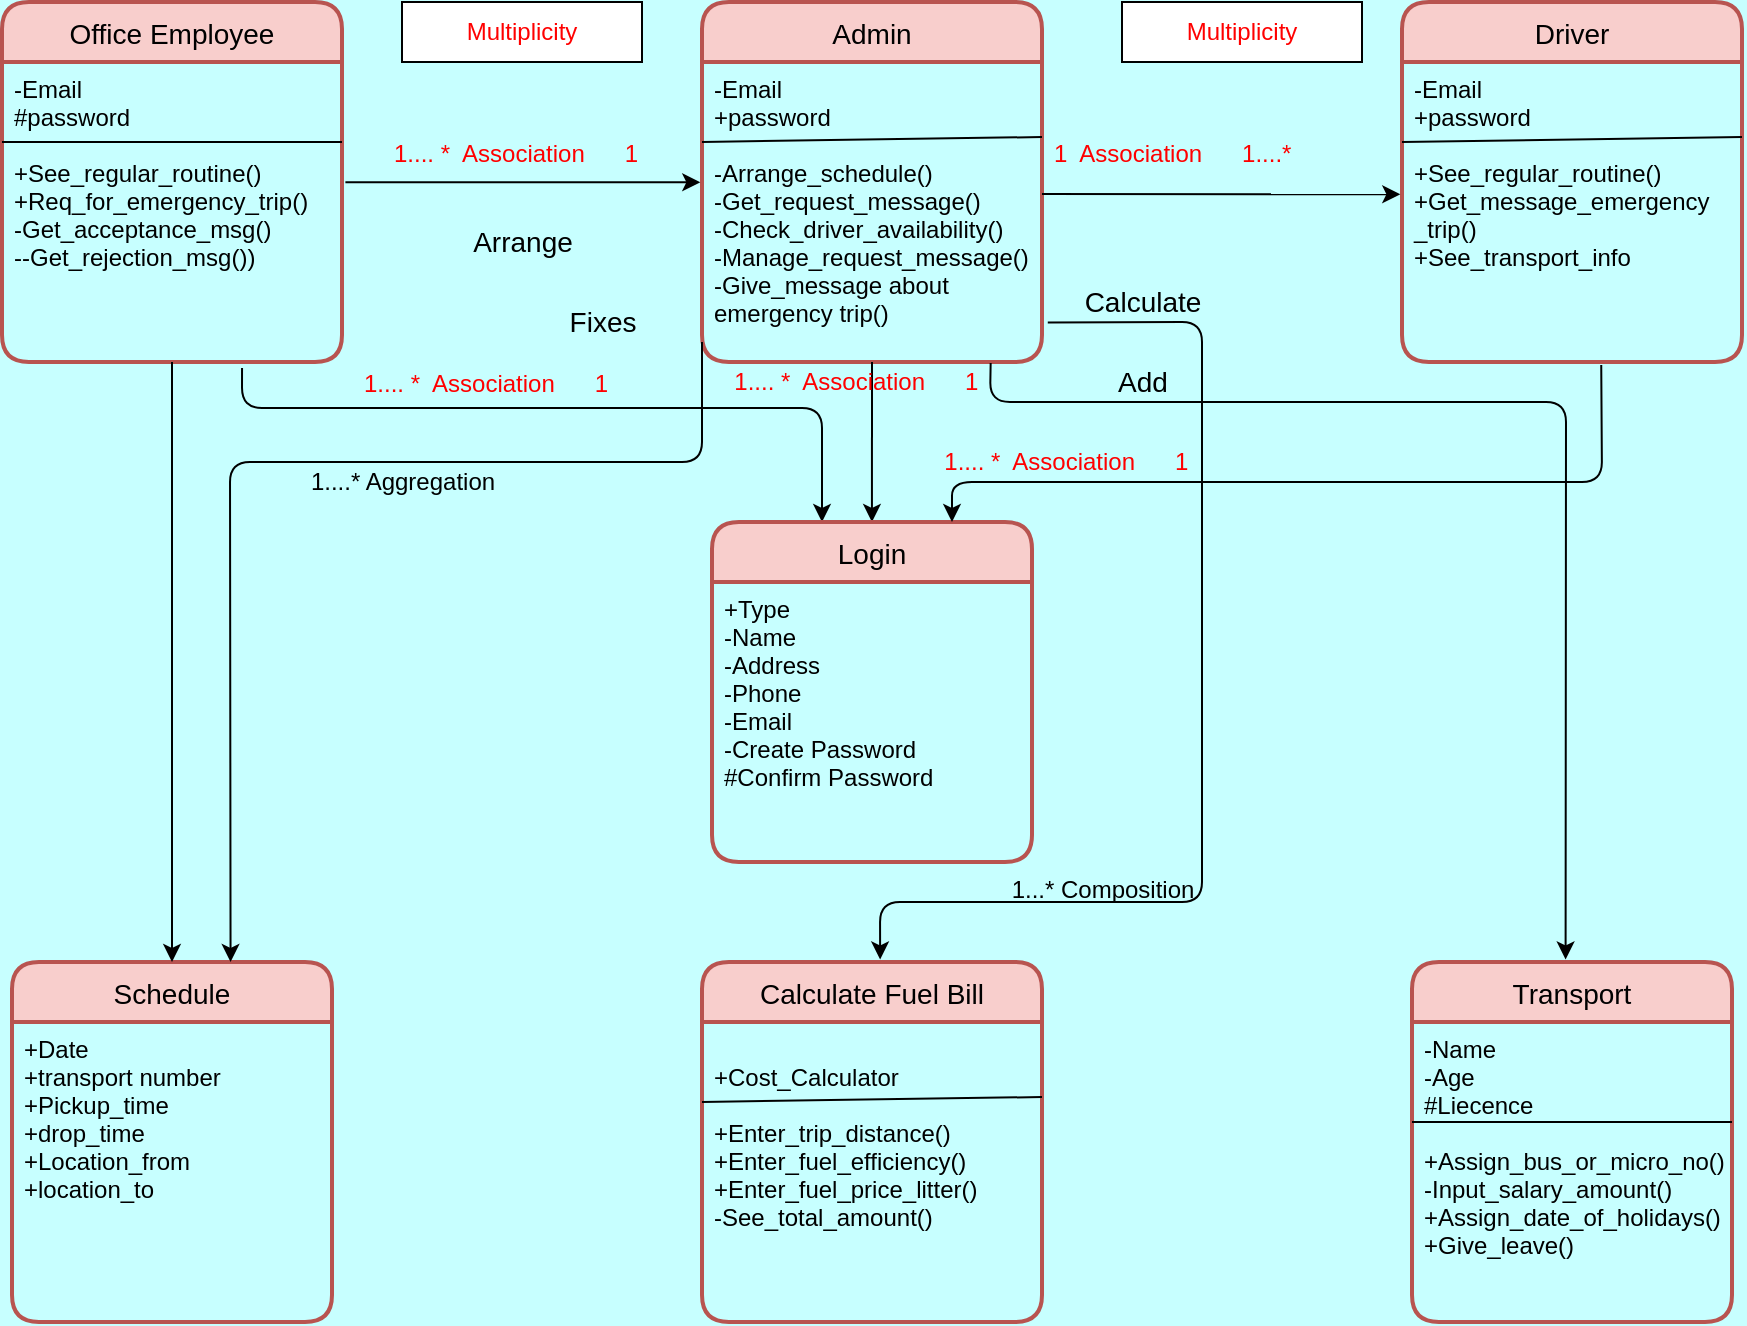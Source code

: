 <mxfile version="15.3.8" type="github">
  <diagram id="DJSuSVDZlaicqns8vHKC" name="Page-1">
    <mxGraphModel dx="1406" dy="1575" grid="1" gridSize="10" guides="1" tooltips="1" connect="1" arrows="1" fold="1" page="1" pageScale="1" pageWidth="1169" pageHeight="827" background="#C7FFFF" math="0" shadow="0">
      <root>
        <mxCell id="0" />
        <mxCell id="1" parent="0" />
        <mxCell id="y1OyXAscInGBB207TFrI-1" value="Office Employee" style="swimlane;childLayout=stackLayout;horizontal=1;startSize=30;horizontalStack=0;rounded=1;fontSize=14;fontStyle=0;strokeWidth=2;resizeParent=0;resizeLast=1;shadow=0;dashed=0;align=center;gradientDirection=radial;fillColor=#f8cecc;strokeColor=#b85450;" parent="1" vertex="1">
          <mxGeometry x="40" y="-720" width="170" height="180" as="geometry" />
        </mxCell>
        <mxCell id="y1OyXAscInGBB207TFrI-7" value="" style="endArrow=none;html=1;rounded=0;fontColor=#FF0000;" parent="y1OyXAscInGBB207TFrI-1" edge="1">
          <mxGeometry relative="1" as="geometry">
            <mxPoint y="70" as="sourcePoint" />
            <mxPoint x="170" y="70" as="targetPoint" />
          </mxGeometry>
        </mxCell>
        <mxCell id="y1OyXAscInGBB207TFrI-2" value="-Email&#xa;#password&#xa;&#xa;+See_regular_routine()&#xa;+Req_for_emergency_trip()&#xa;-Get_acceptance_msg()&#xa;--Get_rejection_msg())" style="align=left;strokeColor=none;fillColor=none;spacingLeft=4;fontSize=12;verticalAlign=top;resizable=0;rotatable=0;part=1;" parent="y1OyXAscInGBB207TFrI-1" vertex="1">
          <mxGeometry y="30" width="170" height="150" as="geometry" />
        </mxCell>
        <mxCell id="y1OyXAscInGBB207TFrI-5" value="Admin" style="swimlane;childLayout=stackLayout;horizontal=1;startSize=30;horizontalStack=0;rounded=1;fontSize=14;fontStyle=0;strokeWidth=2;resizeParent=0;resizeLast=1;shadow=0;dashed=0;align=center;gradientDirection=radial;fillColor=#f8cecc;strokeColor=#b85450;" parent="1" vertex="1">
          <mxGeometry x="390" y="-720" width="170" height="180" as="geometry" />
        </mxCell>
        <mxCell id="y1OyXAscInGBB207TFrI-8" value="" style="endArrow=none;html=1;rounded=0;fontColor=#FF0000;entryX=1;entryY=0.25;entryDx=0;entryDy=0;" parent="y1OyXAscInGBB207TFrI-5" target="y1OyXAscInGBB207TFrI-6" edge="1">
          <mxGeometry relative="1" as="geometry">
            <mxPoint y="70" as="sourcePoint" />
            <mxPoint x="160" y="70" as="targetPoint" />
          </mxGeometry>
        </mxCell>
        <mxCell id="y1OyXAscInGBB207TFrI-6" value="-Email&#xa;+password&#xa;&#xa;-Arrange_schedule()&#xa;-Get_request_message()&#xa;-Check_driver_availability()&#xa;-Manage_request_message()&#xa;-Give_message about &#xa;emergency trip()&#xa;" style="align=left;strokeColor=none;fillColor=none;spacingLeft=4;fontSize=12;verticalAlign=top;resizable=0;rotatable=0;part=1;" parent="y1OyXAscInGBB207TFrI-5" vertex="1">
          <mxGeometry y="30" width="170" height="150" as="geometry" />
        </mxCell>
        <mxCell id="y1OyXAscInGBB207TFrI-13" value="Multiplicity" style="rounded=0;whiteSpace=wrap;html=1;fontColor=#FF0000;gradientDirection=radial;" parent="1" vertex="1">
          <mxGeometry x="240" y="-720" width="120" height="30" as="geometry" />
        </mxCell>
        <mxCell id="y1OyXAscInGBB207TFrI-14" value="Multiplicity" style="rounded=0;whiteSpace=wrap;html=1;fontColor=#FF0000;gradientDirection=radial;" parent="1" vertex="1">
          <mxGeometry x="600" y="-720" width="120" height="30" as="geometry" />
        </mxCell>
        <mxCell id="y1OyXAscInGBB207TFrI-18" value="Driver" style="swimlane;childLayout=stackLayout;horizontal=1;startSize=30;horizontalStack=0;rounded=1;fontSize=14;fontStyle=0;strokeWidth=2;resizeParent=0;resizeLast=1;shadow=0;dashed=0;align=center;gradientDirection=radial;fillColor=#f8cecc;strokeColor=#b85450;" parent="1" vertex="1">
          <mxGeometry x="740" y="-720" width="170" height="180" as="geometry" />
        </mxCell>
        <mxCell id="y1OyXAscInGBB207TFrI-19" value="" style="endArrow=none;html=1;rounded=0;fontColor=#FF0000;entryX=1;entryY=0.25;entryDx=0;entryDy=0;" parent="y1OyXAscInGBB207TFrI-18" target="y1OyXAscInGBB207TFrI-20" edge="1">
          <mxGeometry relative="1" as="geometry">
            <mxPoint y="70" as="sourcePoint" />
            <mxPoint x="160" y="70" as="targetPoint" />
          </mxGeometry>
        </mxCell>
        <mxCell id="y1OyXAscInGBB207TFrI-20" value="-Email&#xa;+password&#xa;&#xa;+See_regular_routine()&#xa;+Get_message_emergency&#xa;_trip()&#xa;+See_transport_info" style="align=left;strokeColor=none;fillColor=none;spacingLeft=4;fontSize=12;verticalAlign=top;resizable=0;rotatable=0;part=1;" parent="y1OyXAscInGBB207TFrI-18" vertex="1">
          <mxGeometry y="30" width="170" height="150" as="geometry" />
        </mxCell>
        <mxCell id="y1OyXAscInGBB207TFrI-21" value="" style="endArrow=classic;html=1;fontColor=#FF0000;exitX=1.01;exitY=0.461;exitDx=0;exitDy=0;exitPerimeter=0;entryX=-0.005;entryY=0.461;entryDx=0;entryDy=0;entryPerimeter=0;" parent="1" edge="1">
          <mxGeometry width="50" height="50" relative="1" as="geometry">
            <mxPoint x="211.7" y="-629.85" as="sourcePoint" />
            <mxPoint x="389.15" y="-629.85" as="targetPoint" />
          </mxGeometry>
        </mxCell>
        <mxCell id="y1OyXAscInGBB207TFrI-22" value="1.... *  Association      1     " style="text;strokeColor=none;fillColor=none;align=left;verticalAlign=middle;spacingLeft=4;spacingRight=4;overflow=hidden;points=[[0,0.5],[1,0.5]];portConstraint=eastwest;rotatable=0;fontColor=#FF0000;" parent="1" vertex="1">
          <mxGeometry x="230" y="-660" width="150" height="30" as="geometry" />
        </mxCell>
        <mxCell id="y1OyXAscInGBB207TFrI-23" value="1  Association      1....*    " style="text;strokeColor=none;fillColor=none;align=left;verticalAlign=middle;spacingLeft=4;spacingRight=4;overflow=hidden;points=[[0,0.5],[1,0.5]];portConstraint=eastwest;rotatable=0;fontColor=#FF0000;" parent="1" vertex="1">
          <mxGeometry x="560" y="-660" width="150" height="30" as="geometry" />
        </mxCell>
        <mxCell id="y1OyXAscInGBB207TFrI-25" value="" style="endArrow=classic;html=1;fontColor=#FF0000;entryX=-0.005;entryY=0.441;entryDx=0;entryDy=0;entryPerimeter=0;" parent="1" target="y1OyXAscInGBB207TFrI-20" edge="1">
          <mxGeometry width="50" height="50" relative="1" as="geometry">
            <mxPoint x="560" y="-624" as="sourcePoint" />
            <mxPoint x="710" y="-650" as="targetPoint" />
          </mxGeometry>
        </mxCell>
        <mxCell id="y1OyXAscInGBB207TFrI-27" value="" style="endArrow=classic;html=1;fontColor=#FF0000;exitX=0.706;exitY=1;exitDx=0;exitDy=0;exitPerimeter=0;" parent="1" edge="1">
          <mxGeometry width="50" height="50" relative="1" as="geometry">
            <mxPoint x="160.02" y="-537" as="sourcePoint" />
            <mxPoint x="450" y="-460" as="targetPoint" />
            <Array as="points">
              <mxPoint x="160" y="-517" />
              <mxPoint x="450" y="-517" />
            </Array>
          </mxGeometry>
        </mxCell>
        <mxCell id="FF0qFtJ5_6zWRc0rYDPk-14" value="" style="endArrow=classic;html=1;exitX=0.5;exitY=1;exitDx=0;exitDy=0;entryX=0.441;entryY=0;entryDx=0;entryDy=0;entryPerimeter=0;" parent="1" source="y1OyXAscInGBB207TFrI-6" edge="1">
          <mxGeometry width="50" height="50" relative="1" as="geometry">
            <mxPoint x="430" y="-420" as="sourcePoint" />
            <mxPoint x="474.97" y="-460" as="targetPoint" />
          </mxGeometry>
        </mxCell>
        <mxCell id="FF0qFtJ5_6zWRc0rYDPk-27" value="" style="endArrow=classic;html=1;exitX=0.849;exitY=1.003;exitDx=0;exitDy=0;exitPerimeter=0;entryX=0.48;entryY=-0.007;entryDx=0;entryDy=0;entryPerimeter=0;" parent="1" source="y1OyXAscInGBB207TFrI-6" target="ONsWMpXN_HEURVspnK5K-13" edge="1">
          <mxGeometry width="50" height="50" relative="1" as="geometry">
            <mxPoint x="700" y="-230" as="sourcePoint" />
            <mxPoint x="733.72" y="-271.8" as="targetPoint" />
            <Array as="points">
              <mxPoint x="534" y="-520" />
              <mxPoint x="822" y="-520" />
            </Array>
          </mxGeometry>
        </mxCell>
        <mxCell id="FF0qFtJ5_6zWRc0rYDPk-31" value="&lt;font style=&quot;font-size: 14px&quot;&gt;Arrange&lt;/font&gt;" style="text;html=1;align=center;verticalAlign=middle;resizable=0;points=[];autosize=1;strokeColor=none;fillColor=none;" parent="1" vertex="1">
          <mxGeometry x="265" y="-610" width="70" height="20" as="geometry" />
        </mxCell>
        <mxCell id="FF0qFtJ5_6zWRc0rYDPk-32" value="&lt;font style=&quot;font-size: 14px&quot;&gt;Calculate&lt;/font&gt;" style="text;html=1;align=center;verticalAlign=middle;resizable=0;points=[];autosize=1;strokeColor=none;fillColor=none;" parent="1" vertex="1">
          <mxGeometry x="575" y="-580" width="70" height="20" as="geometry" />
        </mxCell>
        <mxCell id="FF0qFtJ5_6zWRc0rYDPk-33" value="&lt;font style=&quot;font-size: 14px&quot;&gt;Fixes&lt;/font&gt;" style="text;html=1;align=center;verticalAlign=middle;resizable=0;points=[];autosize=1;strokeColor=none;fillColor=none;" parent="1" vertex="1">
          <mxGeometry x="315" y="-570" width="50" height="20" as="geometry" />
        </mxCell>
        <mxCell id="FF0qFtJ5_6zWRc0rYDPk-34" value="&lt;font style=&quot;font-size: 14px&quot;&gt;Add&lt;/font&gt;" style="text;html=1;align=center;verticalAlign=middle;resizable=0;points=[];autosize=1;strokeColor=none;fillColor=none;" parent="1" vertex="1">
          <mxGeometry x="590" y="-540" width="40" height="20" as="geometry" />
        </mxCell>
        <mxCell id="FF0qFtJ5_6zWRc0rYDPk-38" value="&lt;span style=&quot;color: rgba(0 , 0 , 0 , 0) ; font-family: monospace ; font-size: 0px&quot;&gt;%3CmxGraphModel%3E%3Croot%3E%3CmxCell%20id%3D%220%22%2F%3E%3CmxCell%20id%3D%221%22%20parent%3D%220%22%2F%3E%3CmxCell%20id%3D%222%22%20value%3D%221....%20*%C2%A0%20Association%C2%A0%20%C2%A0%20%C2%A0%201%C2%A0%20%C2%A0%20%C2%A0%22%20style%3D%22text%3BstrokeColor%3Dnone%3BfillColor%3Dnone%3Balign%3Dleft%3BverticalAlign%3Dmiddle%3BspacingLeft%3D4%3BspacingRight%3D4%3Boverflow%3Dhidden%3Bpoints%3D%5B%5B0%2C0.5%5D%2C%5B1%2C0.5%5D%5D%3BportConstraint%3Deastwest%3Brotatable%3D0%3BfontColor%3D%23FF0000%3B%22%20vertex%3D%221%22%20parent%3D%221%22%3E%3CmxGeometry%20x%3D%22230%22%20y%3D%22-660%22%20width%3D%22150%22%20height%3D%2230%22%20as%3D%22geometry%22%2F%3E%3C%2FmxCell%3E%3C%2Froot%3E%3C%2FmxGraphModel%3E&lt;/span&gt;" style="text;html=1;align=center;verticalAlign=middle;resizable=0;points=[];autosize=1;strokeColor=none;fillColor=none;" parent="1" vertex="1">
          <mxGeometry x="260" y="-540" width="20" height="20" as="geometry" />
        </mxCell>
        <mxCell id="FF0qFtJ5_6zWRc0rYDPk-39" value="1.... *  Association      1     " style="text;strokeColor=none;fillColor=none;align=left;verticalAlign=middle;spacingLeft=4;spacingRight=4;overflow=hidden;points=[[0,0.5],[1,0.5]];portConstraint=eastwest;rotatable=0;fontColor=#FF0000;" parent="1" vertex="1">
          <mxGeometry x="215" y="-545" width="150" height="30" as="geometry" />
        </mxCell>
        <mxCell id="FF0qFtJ5_6zWRc0rYDPk-40" value="&lt;span style=&quot;color: rgba(0 , 0 , 0 , 0) ; font-family: monospace ; font-size: 0px&quot;&gt;%3CmxGraphModel%3E%3Croot%3E%3CmxCell%20id%3D%220%22%2F%3E%3CmxCell%20id%3D%221%22%20parent%3D%220%22%2F%3E%3CmxCell%20id%3D%222%22%20value%3D%221....%20*%C2%A0%20Association%C2%A0%20%C2%A0%20%C2%A0%201%C2%A0%20%C2%A0%20%C2%A0%22%20style%3D%22text%3BstrokeColor%3Dnone%3BfillColor%3Dnone%3Balign%3Dleft%3BverticalAlign%3Dmiddle%3BspacingLeft%3D4%3BspacingRight%3D4%3Boverflow%3Dhidden%3Bpoints%3D%5B%5B0%2C0.5%5D%2C%5B1%2C0.5%5D%5D%3BportConstraint%3Deastwest%3Brotatable%3D0%3BfontColor%3D%23FF0000%3B%22%20vertex%3D%221%22%20parent%3D%221%22%3E%3CmxGeometry%20x%3D%22230%22%20y%3D%22-660%22%20width%3D%22150%22%20height%3D%2230%22%20as%3D%22geometry%22%2F%3E%3C%2FmxCell%3E%3C%2Froot%3E%3C%2FmxGraphModel%3E&lt;/span&gt;" style="text;html=1;align=center;verticalAlign=middle;resizable=0;points=[];autosize=1;strokeColor=none;fillColor=none;" parent="1" vertex="1">
          <mxGeometry x="600" y="-500" width="20" height="20" as="geometry" />
        </mxCell>
        <mxCell id="FF0qFtJ5_6zWRc0rYDPk-41" value="&lt;span style=&quot;color: rgb(255 , 0 , 0) ; text-align: left&quot;&gt;1.... *&amp;nbsp; Association&amp;nbsp; &amp;nbsp; &amp;nbsp; 1&amp;nbsp; &amp;nbsp; &amp;nbsp;&lt;/span&gt;" style="text;html=1;align=center;verticalAlign=middle;resizable=0;points=[];autosize=1;strokeColor=none;fillColor=none;" parent="1" vertex="1">
          <mxGeometry x="505" y="-500" width="150" height="20" as="geometry" />
        </mxCell>
        <mxCell id="FF0qFtJ5_6zWRc0rYDPk-42" value="&lt;span style=&quot;color: rgb(255 , 0 , 0) ; text-align: left&quot;&gt;1.... *&amp;nbsp; Association&amp;nbsp; &amp;nbsp; &amp;nbsp; 1&amp;nbsp; &amp;nbsp; &amp;nbsp;&lt;/span&gt;" style="text;html=1;align=center;verticalAlign=middle;resizable=0;points=[];autosize=1;strokeColor=none;fillColor=none;" parent="1" vertex="1">
          <mxGeometry x="400" y="-540" width="150" height="20" as="geometry" />
        </mxCell>
        <mxCell id="ONsWMpXN_HEURVspnK5K-1" value="Login" style="swimlane;childLayout=stackLayout;horizontal=1;startSize=30;horizontalStack=0;rounded=1;fontSize=14;fontStyle=0;strokeWidth=2;resizeParent=0;resizeLast=1;shadow=0;dashed=0;align=center;fillColor=#f8cecc;strokeColor=#b85450;" parent="1" vertex="1">
          <mxGeometry x="395" y="-460" width="160" height="170" as="geometry" />
        </mxCell>
        <mxCell id="ONsWMpXN_HEURVspnK5K-2" value="+Type&#xa;-Name&#xa;-Address&#xa;-Phone&#xa;-Email&#xa;-Create Password&#xa;#Confirm Password" style="align=left;strokeColor=none;fillColor=none;spacingLeft=4;fontSize=12;verticalAlign=top;resizable=0;rotatable=0;part=1;" parent="ONsWMpXN_HEURVspnK5K-1" vertex="1">
          <mxGeometry y="30" width="160" height="140" as="geometry" />
        </mxCell>
        <mxCell id="ONsWMpXN_HEURVspnK5K-3" value="" style="endArrow=classic;html=1;exitX=0.586;exitY=1.01;exitDx=0;exitDy=0;entryX=0.75;entryY=0;entryDx=0;entryDy=0;exitPerimeter=0;" parent="1" source="y1OyXAscInGBB207TFrI-20" target="ONsWMpXN_HEURVspnK5K-1" edge="1">
          <mxGeometry width="50" height="50" relative="1" as="geometry">
            <mxPoint x="520" y="-450" as="sourcePoint" />
            <mxPoint x="570" y="-500" as="targetPoint" />
            <Array as="points">
              <mxPoint x="840" y="-480" />
              <mxPoint x="515" y="-480" />
            </Array>
          </mxGeometry>
        </mxCell>
        <mxCell id="ONsWMpXN_HEURVspnK5K-7" value="Calculate Fuel Bill" style="swimlane;childLayout=stackLayout;horizontal=1;startSize=30;horizontalStack=0;rounded=1;fontSize=14;fontStyle=0;strokeWidth=2;resizeParent=0;resizeLast=1;shadow=0;dashed=0;align=center;gradientDirection=radial;fillColor=#f8cecc;strokeColor=#b85450;" parent="1" vertex="1">
          <mxGeometry x="390" y="-240" width="170" height="180" as="geometry" />
        </mxCell>
        <mxCell id="ONsWMpXN_HEURVspnK5K-8" value="" style="endArrow=none;html=1;rounded=0;fontColor=#FF0000;entryX=1;entryY=0.25;entryDx=0;entryDy=0;" parent="ONsWMpXN_HEURVspnK5K-7" target="ONsWMpXN_HEURVspnK5K-9" edge="1">
          <mxGeometry relative="1" as="geometry">
            <mxPoint y="70" as="sourcePoint" />
            <mxPoint x="160" y="70" as="targetPoint" />
          </mxGeometry>
        </mxCell>
        <mxCell id="ONsWMpXN_HEURVspnK5K-9" value="&#xa;+Cost_Calculator&#xa;&#xa;+Enter_trip_distance()&#xa;+Enter_fuel_efficiency()&#xa;+Enter_fuel_price_litter()&#xa;-See_total_amount()" style="align=left;strokeColor=none;fillColor=none;spacingLeft=4;fontSize=12;verticalAlign=top;resizable=0;rotatable=0;part=1;" parent="ONsWMpXN_HEURVspnK5K-7" vertex="1">
          <mxGeometry y="30" width="170" height="150" as="geometry" />
        </mxCell>
        <mxCell id="ONsWMpXN_HEURVspnK5K-10" value="Schedule" style="swimlane;childLayout=stackLayout;horizontal=1;startSize=30;horizontalStack=0;rounded=1;fontSize=14;fontStyle=0;strokeWidth=2;resizeParent=0;resizeLast=1;shadow=0;dashed=0;align=center;fillColor=#f8cecc;strokeColor=#b85450;" parent="1" vertex="1">
          <mxGeometry x="45" y="-240" width="160" height="180" as="geometry" />
        </mxCell>
        <mxCell id="ONsWMpXN_HEURVspnK5K-11" value="+Date&#xa;+transport number&#xa;+Pickup_time&#xa;+drop_time&#xa;+Location_from&#xa;+location_to" style="align=left;strokeColor=none;fillColor=none;spacingLeft=4;fontSize=12;verticalAlign=top;resizable=0;rotatable=0;part=1;" parent="ONsWMpXN_HEURVspnK5K-10" vertex="1">
          <mxGeometry y="30" width="160" height="150" as="geometry" />
        </mxCell>
        <mxCell id="ONsWMpXN_HEURVspnK5K-13" value="Transport" style="swimlane;childLayout=stackLayout;horizontal=1;startSize=30;horizontalStack=0;rounded=1;fontSize=14;fontStyle=0;strokeWidth=2;resizeParent=0;resizeLast=1;shadow=0;dashed=0;align=center;fillColor=#f8cecc;strokeColor=#b85450;" parent="1" vertex="1">
          <mxGeometry x="745" y="-240" width="160" height="180" as="geometry" />
        </mxCell>
        <mxCell id="ONsWMpXN_HEURVspnK5K-15" value="" style="endArrow=none;html=1;rounded=0;" parent="ONsWMpXN_HEURVspnK5K-13" edge="1">
          <mxGeometry relative="1" as="geometry">
            <mxPoint y="80" as="sourcePoint" />
            <mxPoint x="160" y="80" as="targetPoint" />
          </mxGeometry>
        </mxCell>
        <mxCell id="ONsWMpXN_HEURVspnK5K-14" value="-Name&#xa;-Age&#xa;#Liecence&#xa;&#xa;+Assign_bus_or_micro_no()&#xa;-Input_salary_amount()&#xa;+Assign_date_of_holidays()&#xa;+Give_leave()" style="align=left;strokeColor=none;fillColor=none;spacingLeft=4;fontSize=12;verticalAlign=top;resizable=0;rotatable=0;part=1;" parent="ONsWMpXN_HEURVspnK5K-13" vertex="1">
          <mxGeometry y="30" width="160" height="150" as="geometry" />
        </mxCell>
        <mxCell id="ONsWMpXN_HEURVspnK5K-16" value="" style="endArrow=classic;html=1;exitX=1.017;exitY=0.868;exitDx=0;exitDy=0;exitPerimeter=0;entryX=0.524;entryY=-0.007;entryDx=0;entryDy=0;entryPerimeter=0;" parent="1" source="y1OyXAscInGBB207TFrI-6" target="ONsWMpXN_HEURVspnK5K-7" edge="1">
          <mxGeometry width="50" height="50" relative="1" as="geometry">
            <mxPoint x="570" y="-350" as="sourcePoint" />
            <mxPoint x="620" y="-400" as="targetPoint" />
            <Array as="points">
              <mxPoint x="640" y="-560" />
              <mxPoint x="640" y="-270" />
              <mxPoint x="479" y="-270" />
            </Array>
          </mxGeometry>
        </mxCell>
        <mxCell id="ONsWMpXN_HEURVspnK5K-19" value="1...* Composition" style="text;html=1;align=center;verticalAlign=middle;resizable=0;points=[];autosize=1;strokeColor=none;fillColor=none;" parent="1" vertex="1">
          <mxGeometry x="535" y="-286" width="110" height="20" as="geometry" />
        </mxCell>
        <mxCell id="ONsWMpXN_HEURVspnK5K-20" value="" style="endArrow=classic;html=1;exitX=0;exitY=1;exitDx=0;exitDy=0;entryX=0.683;entryY=0;entryDx=0;entryDy=0;entryPerimeter=0;" parent="1" target="ONsWMpXN_HEURVspnK5K-10" edge="1">
          <mxGeometry width="50" height="50" relative="1" as="geometry">
            <mxPoint x="390" y="-550" as="sourcePoint" />
            <mxPoint x="180" y="-550" as="targetPoint" />
            <Array as="points">
              <mxPoint x="390" y="-490" />
              <mxPoint x="154" y="-490" />
            </Array>
          </mxGeometry>
        </mxCell>
        <mxCell id="ONsWMpXN_HEURVspnK5K-21" value="" style="endArrow=classic;html=1;exitX=0.5;exitY=1;exitDx=0;exitDy=0;entryX=0.5;entryY=0;entryDx=0;entryDy=0;" parent="1" source="y1OyXAscInGBB207TFrI-2" target="ONsWMpXN_HEURVspnK5K-10" edge="1">
          <mxGeometry width="50" height="50" relative="1" as="geometry">
            <mxPoint x="130" y="-490" as="sourcePoint" />
            <mxPoint x="180" y="-540" as="targetPoint" />
          </mxGeometry>
        </mxCell>
        <mxCell id="ONsWMpXN_HEURVspnK5K-22" value="1....* Aggregation" style="text;html=1;align=center;verticalAlign=middle;resizable=0;points=[];autosize=1;strokeColor=none;fillColor=none;" parent="1" vertex="1">
          <mxGeometry x="185" y="-490" width="110" height="20" as="geometry" />
        </mxCell>
      </root>
    </mxGraphModel>
  </diagram>
</mxfile>
